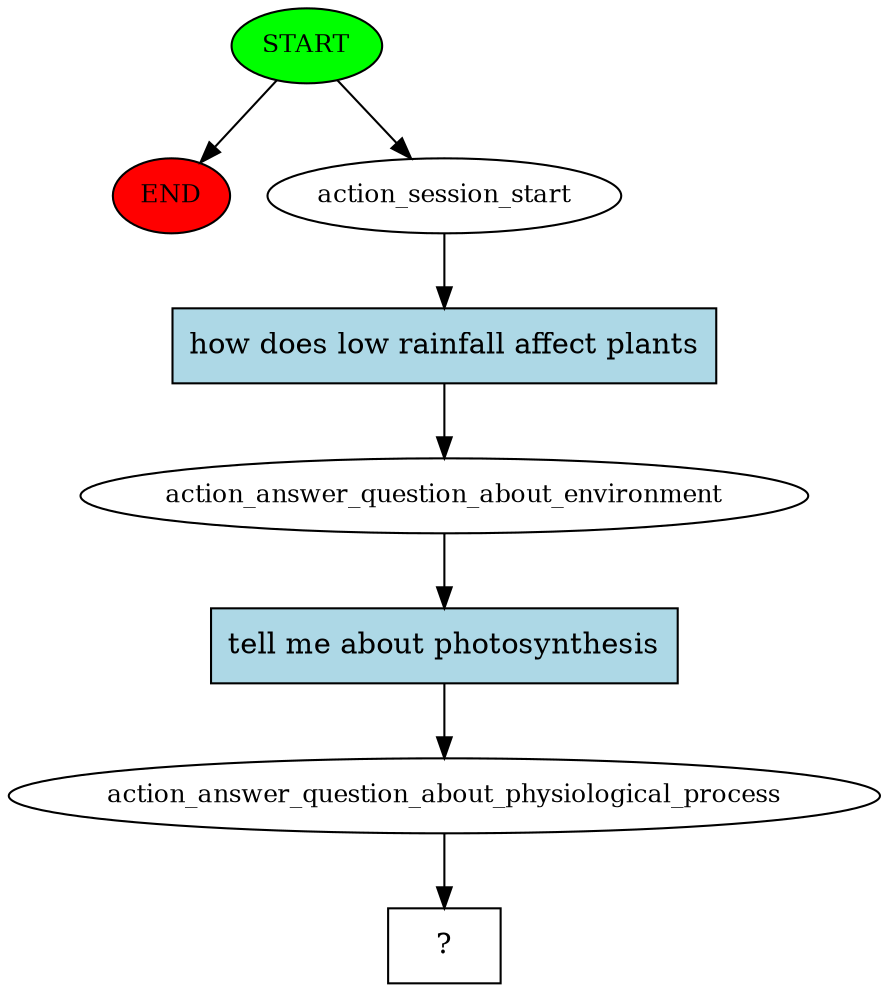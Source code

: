 digraph  {
0 [class="start active", fillcolor=green, fontsize=12, label=START, style=filled];
"-1" [class=end, fillcolor=red, fontsize=12, label=END, style=filled];
1 [class=active, fontsize=12, label=action_session_start];
2 [class=active, fontsize=12, label=action_answer_question_about_environment];
3 [class=active, fontsize=12, label=action_answer_question_about_physiological_process];
4 [class="intent dashed active", label="  ?  ", shape=rect];
5 [class="intent active", fillcolor=lightblue, label="how does low rainfall affect plants", shape=rect, style=filled];
6 [class="intent active", fillcolor=lightblue, label="tell me about photosynthesis", shape=rect, style=filled];
0 -> "-1"  [class="", key=NONE, label=""];
0 -> 1  [class=active, key=NONE, label=""];
1 -> 5  [class=active, key=0];
2 -> 6  [class=active, key=0];
3 -> 4  [class=active, key=NONE, label=""];
5 -> 2  [class=active, key=0];
6 -> 3  [class=active, key=0];
}
